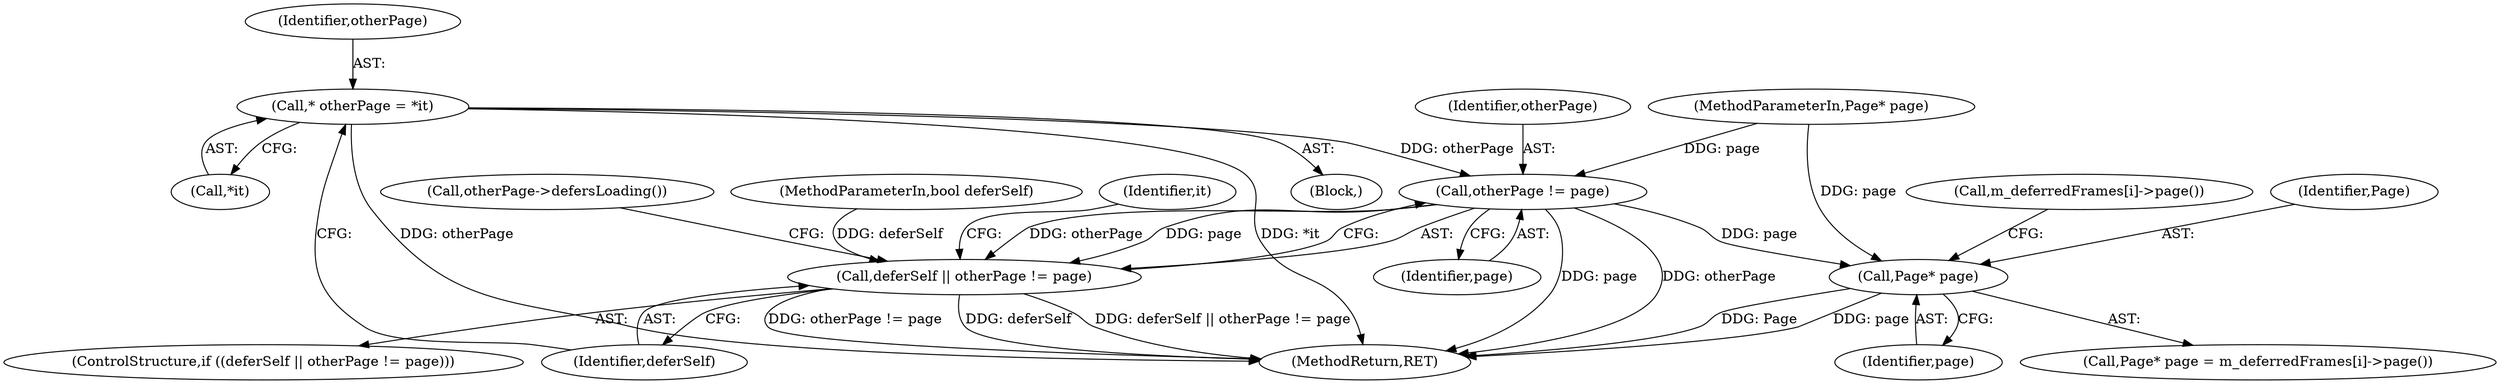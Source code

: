digraph "0_Chrome_47a054e9ad826421b789097d82b44c102ab6ac97@pointer" {
"1000126" [label="(Call,* otherPage = *it)"];
"1000133" [label="(Call,otherPage != page)"];
"1000131" [label="(Call,deferSelf || otherPage != page)"];
"1000171" [label="(Call,Page* page)"];
"1000126" [label="(Call,* otherPage = *it)"];
"1000133" [label="(Call,otherPage != page)"];
"1000170" [label="(Call,Page* page = m_deferredFrames[i]->page())"];
"1000177" [label="(MethodReturn,RET)"];
"1000139" [label="(Call,otherPage->defersLoading())"];
"1000123" [label="(Identifier,it)"];
"1000171" [label="(Call,Page* page)"];
"1000131" [label="(Call,deferSelf || otherPage != page)"];
"1000124" [label="(Block,)"];
"1000134" [label="(Identifier,otherPage)"];
"1000127" [label="(Identifier,otherPage)"];
"1000174" [label="(Call,m_deferredFrames[i]->page())"];
"1000103" [label="(MethodParameterIn,Page* page)"];
"1000130" [label="(ControlStructure,if ((deferSelf || otherPage != page)))"];
"1000173" [label="(Identifier,page)"];
"1000104" [label="(MethodParameterIn,bool deferSelf)"];
"1000128" [label="(Call,*it)"];
"1000132" [label="(Identifier,deferSelf)"];
"1000135" [label="(Identifier,page)"];
"1000172" [label="(Identifier,Page)"];
"1000126" -> "1000124"  [label="AST: "];
"1000126" -> "1000128"  [label="CFG: "];
"1000127" -> "1000126"  [label="AST: "];
"1000128" -> "1000126"  [label="AST: "];
"1000132" -> "1000126"  [label="CFG: "];
"1000126" -> "1000177"  [label="DDG: otherPage"];
"1000126" -> "1000177"  [label="DDG: *it"];
"1000126" -> "1000133"  [label="DDG: otherPage"];
"1000133" -> "1000131"  [label="AST: "];
"1000133" -> "1000135"  [label="CFG: "];
"1000134" -> "1000133"  [label="AST: "];
"1000135" -> "1000133"  [label="AST: "];
"1000131" -> "1000133"  [label="CFG: "];
"1000133" -> "1000177"  [label="DDG: otherPage"];
"1000133" -> "1000177"  [label="DDG: page"];
"1000133" -> "1000131"  [label="DDG: otherPage"];
"1000133" -> "1000131"  [label="DDG: page"];
"1000103" -> "1000133"  [label="DDG: page"];
"1000133" -> "1000171"  [label="DDG: page"];
"1000131" -> "1000130"  [label="AST: "];
"1000131" -> "1000132"  [label="CFG: "];
"1000132" -> "1000131"  [label="AST: "];
"1000139" -> "1000131"  [label="CFG: "];
"1000123" -> "1000131"  [label="CFG: "];
"1000131" -> "1000177"  [label="DDG: otherPage != page"];
"1000131" -> "1000177"  [label="DDG: deferSelf"];
"1000131" -> "1000177"  [label="DDG: deferSelf || otherPage != page"];
"1000104" -> "1000131"  [label="DDG: deferSelf"];
"1000171" -> "1000170"  [label="AST: "];
"1000171" -> "1000173"  [label="CFG: "];
"1000172" -> "1000171"  [label="AST: "];
"1000173" -> "1000171"  [label="AST: "];
"1000174" -> "1000171"  [label="CFG: "];
"1000171" -> "1000177"  [label="DDG: Page"];
"1000171" -> "1000177"  [label="DDG: page"];
"1000103" -> "1000171"  [label="DDG: page"];
}

